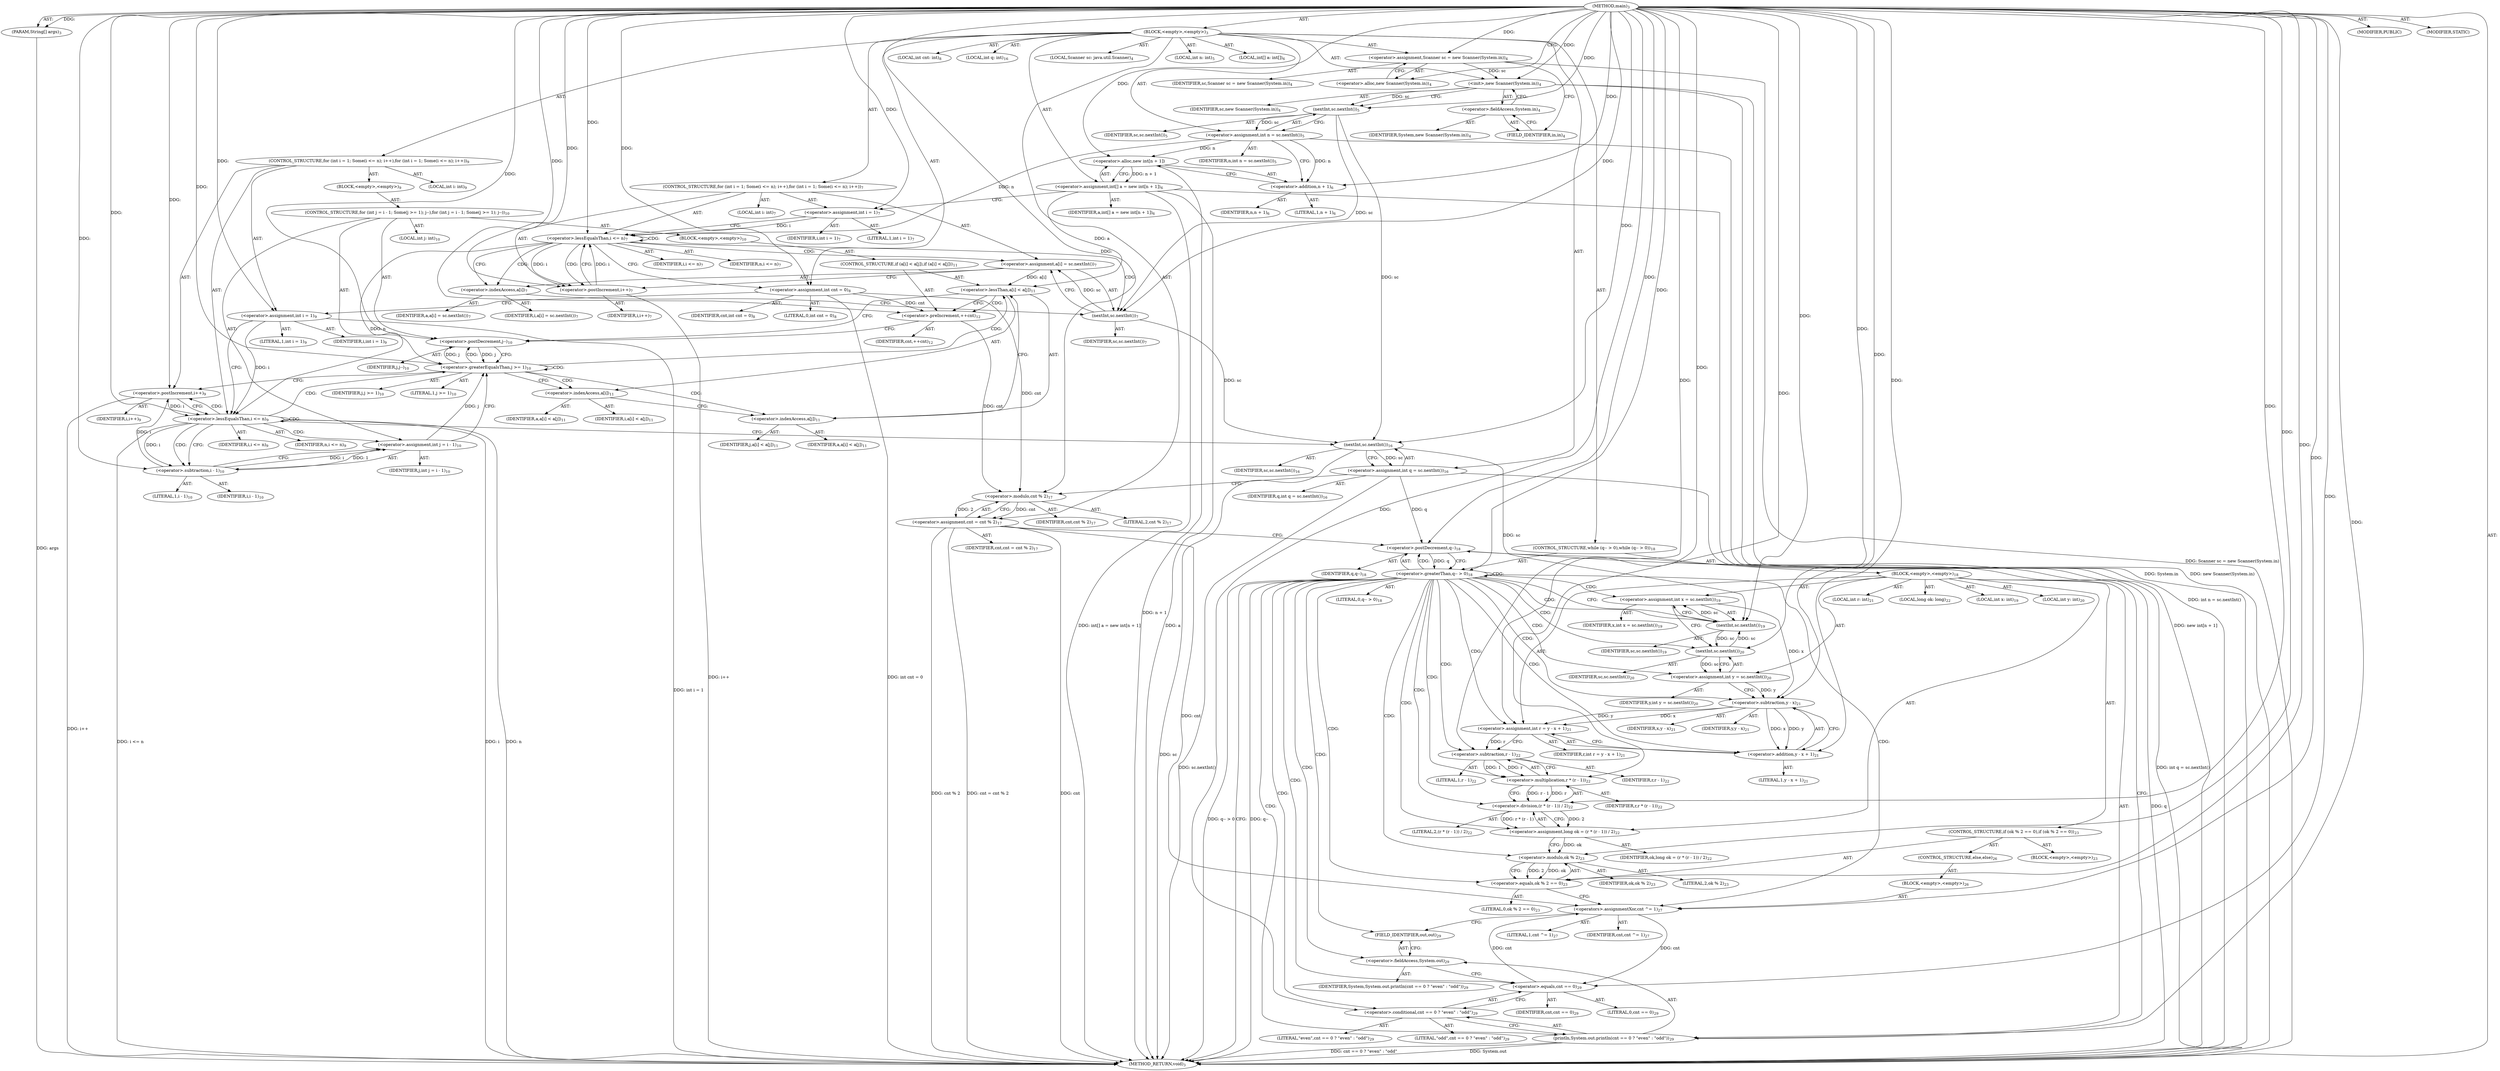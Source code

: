 digraph "main" {  
"19" [label = <(METHOD,main)<SUB>3</SUB>> ]
"20" [label = <(PARAM,String[] args)<SUB>3</SUB>> ]
"21" [label = <(BLOCK,&lt;empty&gt;,&lt;empty&gt;)<SUB>3</SUB>> ]
"4" [label = <(LOCAL,Scanner sc: java.util.Scanner)<SUB>4</SUB>> ]
"22" [label = <(&lt;operator&gt;.assignment,Scanner sc = new Scanner(System.in))<SUB>4</SUB>> ]
"23" [label = <(IDENTIFIER,sc,Scanner sc = new Scanner(System.in))<SUB>4</SUB>> ]
"24" [label = <(&lt;operator&gt;.alloc,new Scanner(System.in))<SUB>4</SUB>> ]
"25" [label = <(&lt;init&gt;,new Scanner(System.in))<SUB>4</SUB>> ]
"3" [label = <(IDENTIFIER,sc,new Scanner(System.in))<SUB>4</SUB>> ]
"26" [label = <(&lt;operator&gt;.fieldAccess,System.in)<SUB>4</SUB>> ]
"27" [label = <(IDENTIFIER,System,new Scanner(System.in))<SUB>4</SUB>> ]
"28" [label = <(FIELD_IDENTIFIER,in,in)<SUB>4</SUB>> ]
"29" [label = <(LOCAL,int n: int)<SUB>5</SUB>> ]
"30" [label = <(&lt;operator&gt;.assignment,int n = sc.nextInt())<SUB>5</SUB>> ]
"31" [label = <(IDENTIFIER,n,int n = sc.nextInt())<SUB>5</SUB>> ]
"32" [label = <(nextInt,sc.nextInt())<SUB>5</SUB>> ]
"33" [label = <(IDENTIFIER,sc,sc.nextInt())<SUB>5</SUB>> ]
"34" [label = <(LOCAL,int[] a: int[])<SUB>6</SUB>> ]
"35" [label = <(&lt;operator&gt;.assignment,int[] a = new int[n + 1])<SUB>6</SUB>> ]
"36" [label = <(IDENTIFIER,a,int[] a = new int[n + 1])<SUB>6</SUB>> ]
"37" [label = <(&lt;operator&gt;.alloc,new int[n + 1])> ]
"38" [label = <(&lt;operator&gt;.addition,n + 1)<SUB>6</SUB>> ]
"39" [label = <(IDENTIFIER,n,n + 1)<SUB>6</SUB>> ]
"40" [label = <(LITERAL,1,n + 1)<SUB>6</SUB>> ]
"41" [label = <(CONTROL_STRUCTURE,for (int i = 1; Some(i &lt;= n); i++),for (int i = 1; Some(i &lt;= n); i++))<SUB>7</SUB>> ]
"42" [label = <(LOCAL,int i: int)<SUB>7</SUB>> ]
"43" [label = <(&lt;operator&gt;.assignment,int i = 1)<SUB>7</SUB>> ]
"44" [label = <(IDENTIFIER,i,int i = 1)<SUB>7</SUB>> ]
"45" [label = <(LITERAL,1,int i = 1)<SUB>7</SUB>> ]
"46" [label = <(&lt;operator&gt;.lessEqualsThan,i &lt;= n)<SUB>7</SUB>> ]
"47" [label = <(IDENTIFIER,i,i &lt;= n)<SUB>7</SUB>> ]
"48" [label = <(IDENTIFIER,n,i &lt;= n)<SUB>7</SUB>> ]
"49" [label = <(&lt;operator&gt;.postIncrement,i++)<SUB>7</SUB>> ]
"50" [label = <(IDENTIFIER,i,i++)<SUB>7</SUB>> ]
"51" [label = <(&lt;operator&gt;.assignment,a[i] = sc.nextInt())<SUB>7</SUB>> ]
"52" [label = <(&lt;operator&gt;.indexAccess,a[i])<SUB>7</SUB>> ]
"53" [label = <(IDENTIFIER,a,a[i] = sc.nextInt())<SUB>7</SUB>> ]
"54" [label = <(IDENTIFIER,i,a[i] = sc.nextInt())<SUB>7</SUB>> ]
"55" [label = <(nextInt,sc.nextInt())<SUB>7</SUB>> ]
"56" [label = <(IDENTIFIER,sc,sc.nextInt())<SUB>7</SUB>> ]
"57" [label = <(LOCAL,int cnt: int)<SUB>8</SUB>> ]
"58" [label = <(&lt;operator&gt;.assignment,int cnt = 0)<SUB>8</SUB>> ]
"59" [label = <(IDENTIFIER,cnt,int cnt = 0)<SUB>8</SUB>> ]
"60" [label = <(LITERAL,0,int cnt = 0)<SUB>8</SUB>> ]
"61" [label = <(CONTROL_STRUCTURE,for (int i = 1; Some(i &lt;= n); i++),for (int i = 1; Some(i &lt;= n); i++))<SUB>9</SUB>> ]
"62" [label = <(LOCAL,int i: int)<SUB>9</SUB>> ]
"63" [label = <(&lt;operator&gt;.assignment,int i = 1)<SUB>9</SUB>> ]
"64" [label = <(IDENTIFIER,i,int i = 1)<SUB>9</SUB>> ]
"65" [label = <(LITERAL,1,int i = 1)<SUB>9</SUB>> ]
"66" [label = <(&lt;operator&gt;.lessEqualsThan,i &lt;= n)<SUB>9</SUB>> ]
"67" [label = <(IDENTIFIER,i,i &lt;= n)<SUB>9</SUB>> ]
"68" [label = <(IDENTIFIER,n,i &lt;= n)<SUB>9</SUB>> ]
"69" [label = <(&lt;operator&gt;.postIncrement,i++)<SUB>9</SUB>> ]
"70" [label = <(IDENTIFIER,i,i++)<SUB>9</SUB>> ]
"71" [label = <(BLOCK,&lt;empty&gt;,&lt;empty&gt;)<SUB>9</SUB>> ]
"72" [label = <(CONTROL_STRUCTURE,for (int j = i - 1; Some(j &gt;= 1); j--),for (int j = i - 1; Some(j &gt;= 1); j--))<SUB>10</SUB>> ]
"73" [label = <(LOCAL,int j: int)<SUB>10</SUB>> ]
"74" [label = <(&lt;operator&gt;.assignment,int j = i - 1)<SUB>10</SUB>> ]
"75" [label = <(IDENTIFIER,j,int j = i - 1)<SUB>10</SUB>> ]
"76" [label = <(&lt;operator&gt;.subtraction,i - 1)<SUB>10</SUB>> ]
"77" [label = <(IDENTIFIER,i,i - 1)<SUB>10</SUB>> ]
"78" [label = <(LITERAL,1,i - 1)<SUB>10</SUB>> ]
"79" [label = <(&lt;operator&gt;.greaterEqualsThan,j &gt;= 1)<SUB>10</SUB>> ]
"80" [label = <(IDENTIFIER,j,j &gt;= 1)<SUB>10</SUB>> ]
"81" [label = <(LITERAL,1,j &gt;= 1)<SUB>10</SUB>> ]
"82" [label = <(&lt;operator&gt;.postDecrement,j--)<SUB>10</SUB>> ]
"83" [label = <(IDENTIFIER,j,j--)<SUB>10</SUB>> ]
"84" [label = <(BLOCK,&lt;empty&gt;,&lt;empty&gt;)<SUB>10</SUB>> ]
"85" [label = <(CONTROL_STRUCTURE,if (a[i] &lt; a[j]),if (a[i] &lt; a[j]))<SUB>11</SUB>> ]
"86" [label = <(&lt;operator&gt;.lessThan,a[i] &lt; a[j])<SUB>11</SUB>> ]
"87" [label = <(&lt;operator&gt;.indexAccess,a[i])<SUB>11</SUB>> ]
"88" [label = <(IDENTIFIER,a,a[i] &lt; a[j])<SUB>11</SUB>> ]
"89" [label = <(IDENTIFIER,i,a[i] &lt; a[j])<SUB>11</SUB>> ]
"90" [label = <(&lt;operator&gt;.indexAccess,a[j])<SUB>11</SUB>> ]
"91" [label = <(IDENTIFIER,a,a[i] &lt; a[j])<SUB>11</SUB>> ]
"92" [label = <(IDENTIFIER,j,a[i] &lt; a[j])<SUB>11</SUB>> ]
"93" [label = <(&lt;operator&gt;.preIncrement,++cnt)<SUB>12</SUB>> ]
"94" [label = <(IDENTIFIER,cnt,++cnt)<SUB>12</SUB>> ]
"95" [label = <(LOCAL,int q: int)<SUB>16</SUB>> ]
"96" [label = <(&lt;operator&gt;.assignment,int q = sc.nextInt())<SUB>16</SUB>> ]
"97" [label = <(IDENTIFIER,q,int q = sc.nextInt())<SUB>16</SUB>> ]
"98" [label = <(nextInt,sc.nextInt())<SUB>16</SUB>> ]
"99" [label = <(IDENTIFIER,sc,sc.nextInt())<SUB>16</SUB>> ]
"100" [label = <(&lt;operator&gt;.assignment,cnt = cnt % 2)<SUB>17</SUB>> ]
"101" [label = <(IDENTIFIER,cnt,cnt = cnt % 2)<SUB>17</SUB>> ]
"102" [label = <(&lt;operator&gt;.modulo,cnt % 2)<SUB>17</SUB>> ]
"103" [label = <(IDENTIFIER,cnt,cnt % 2)<SUB>17</SUB>> ]
"104" [label = <(LITERAL,2,cnt % 2)<SUB>17</SUB>> ]
"105" [label = <(CONTROL_STRUCTURE,while (q-- &gt; 0),while (q-- &gt; 0))<SUB>18</SUB>> ]
"106" [label = <(&lt;operator&gt;.greaterThan,q-- &gt; 0)<SUB>18</SUB>> ]
"107" [label = <(&lt;operator&gt;.postDecrement,q--)<SUB>18</SUB>> ]
"108" [label = <(IDENTIFIER,q,q--)<SUB>18</SUB>> ]
"109" [label = <(LITERAL,0,q-- &gt; 0)<SUB>18</SUB>> ]
"110" [label = <(BLOCK,&lt;empty&gt;,&lt;empty&gt;)<SUB>18</SUB>> ]
"111" [label = <(LOCAL,int x: int)<SUB>19</SUB>> ]
"112" [label = <(&lt;operator&gt;.assignment,int x = sc.nextInt())<SUB>19</SUB>> ]
"113" [label = <(IDENTIFIER,x,int x = sc.nextInt())<SUB>19</SUB>> ]
"114" [label = <(nextInt,sc.nextInt())<SUB>19</SUB>> ]
"115" [label = <(IDENTIFIER,sc,sc.nextInt())<SUB>19</SUB>> ]
"116" [label = <(LOCAL,int y: int)<SUB>20</SUB>> ]
"117" [label = <(&lt;operator&gt;.assignment,int y = sc.nextInt())<SUB>20</SUB>> ]
"118" [label = <(IDENTIFIER,y,int y = sc.nextInt())<SUB>20</SUB>> ]
"119" [label = <(nextInt,sc.nextInt())<SUB>20</SUB>> ]
"120" [label = <(IDENTIFIER,sc,sc.nextInt())<SUB>20</SUB>> ]
"121" [label = <(LOCAL,int r: int)<SUB>21</SUB>> ]
"122" [label = <(&lt;operator&gt;.assignment,int r = y - x + 1)<SUB>21</SUB>> ]
"123" [label = <(IDENTIFIER,r,int r = y - x + 1)<SUB>21</SUB>> ]
"124" [label = <(&lt;operator&gt;.addition,y - x + 1)<SUB>21</SUB>> ]
"125" [label = <(&lt;operator&gt;.subtraction,y - x)<SUB>21</SUB>> ]
"126" [label = <(IDENTIFIER,y,y - x)<SUB>21</SUB>> ]
"127" [label = <(IDENTIFIER,x,y - x)<SUB>21</SUB>> ]
"128" [label = <(LITERAL,1,y - x + 1)<SUB>21</SUB>> ]
"129" [label = <(LOCAL,long ok: long)<SUB>22</SUB>> ]
"130" [label = <(&lt;operator&gt;.assignment,long ok = (r * (r - 1)) / 2)<SUB>22</SUB>> ]
"131" [label = <(IDENTIFIER,ok,long ok = (r * (r - 1)) / 2)<SUB>22</SUB>> ]
"132" [label = <(&lt;operator&gt;.division,(r * (r - 1)) / 2)<SUB>22</SUB>> ]
"133" [label = <(&lt;operator&gt;.multiplication,r * (r - 1))<SUB>22</SUB>> ]
"134" [label = <(IDENTIFIER,r,r * (r - 1))<SUB>22</SUB>> ]
"135" [label = <(&lt;operator&gt;.subtraction,r - 1)<SUB>22</SUB>> ]
"136" [label = <(IDENTIFIER,r,r - 1)<SUB>22</SUB>> ]
"137" [label = <(LITERAL,1,r - 1)<SUB>22</SUB>> ]
"138" [label = <(LITERAL,2,(r * (r - 1)) / 2)<SUB>22</SUB>> ]
"139" [label = <(CONTROL_STRUCTURE,if (ok % 2 == 0),if (ok % 2 == 0))<SUB>23</SUB>> ]
"140" [label = <(&lt;operator&gt;.equals,ok % 2 == 0)<SUB>23</SUB>> ]
"141" [label = <(&lt;operator&gt;.modulo,ok % 2)<SUB>23</SUB>> ]
"142" [label = <(IDENTIFIER,ok,ok % 2)<SUB>23</SUB>> ]
"143" [label = <(LITERAL,2,ok % 2)<SUB>23</SUB>> ]
"144" [label = <(LITERAL,0,ok % 2 == 0)<SUB>23</SUB>> ]
"145" [label = <(BLOCK,&lt;empty&gt;,&lt;empty&gt;)<SUB>23</SUB>> ]
"146" [label = <(CONTROL_STRUCTURE,else,else)<SUB>26</SUB>> ]
"147" [label = <(BLOCK,&lt;empty&gt;,&lt;empty&gt;)<SUB>26</SUB>> ]
"148" [label = <(&lt;operators&gt;.assignmentXor,cnt ^= 1)<SUB>27</SUB>> ]
"149" [label = <(IDENTIFIER,cnt,cnt ^= 1)<SUB>27</SUB>> ]
"150" [label = <(LITERAL,1,cnt ^= 1)<SUB>27</SUB>> ]
"151" [label = <(println,System.out.println(cnt == 0 ? &quot;even&quot; : &quot;odd&quot;))<SUB>29</SUB>> ]
"152" [label = <(&lt;operator&gt;.fieldAccess,System.out)<SUB>29</SUB>> ]
"153" [label = <(IDENTIFIER,System,System.out.println(cnt == 0 ? &quot;even&quot; : &quot;odd&quot;))<SUB>29</SUB>> ]
"154" [label = <(FIELD_IDENTIFIER,out,out)<SUB>29</SUB>> ]
"155" [label = <(&lt;operator&gt;.conditional,cnt == 0 ? &quot;even&quot; : &quot;odd&quot;)<SUB>29</SUB>> ]
"156" [label = <(&lt;operator&gt;.equals,cnt == 0)<SUB>29</SUB>> ]
"157" [label = <(IDENTIFIER,cnt,cnt == 0)<SUB>29</SUB>> ]
"158" [label = <(LITERAL,0,cnt == 0)<SUB>29</SUB>> ]
"159" [label = <(LITERAL,&quot;even&quot;,cnt == 0 ? &quot;even&quot; : &quot;odd&quot;)<SUB>29</SUB>> ]
"160" [label = <(LITERAL,&quot;odd&quot;,cnt == 0 ? &quot;even&quot; : &quot;odd&quot;)<SUB>29</SUB>> ]
"161" [label = <(MODIFIER,PUBLIC)> ]
"162" [label = <(MODIFIER,STATIC)> ]
"163" [label = <(METHOD_RETURN,void)<SUB>3</SUB>> ]
  "19" -> "20"  [ label = "AST: "] 
  "19" -> "21"  [ label = "AST: "] 
  "19" -> "161"  [ label = "AST: "] 
  "19" -> "162"  [ label = "AST: "] 
  "19" -> "163"  [ label = "AST: "] 
  "21" -> "4"  [ label = "AST: "] 
  "21" -> "22"  [ label = "AST: "] 
  "21" -> "25"  [ label = "AST: "] 
  "21" -> "29"  [ label = "AST: "] 
  "21" -> "30"  [ label = "AST: "] 
  "21" -> "34"  [ label = "AST: "] 
  "21" -> "35"  [ label = "AST: "] 
  "21" -> "41"  [ label = "AST: "] 
  "21" -> "57"  [ label = "AST: "] 
  "21" -> "58"  [ label = "AST: "] 
  "21" -> "61"  [ label = "AST: "] 
  "21" -> "95"  [ label = "AST: "] 
  "21" -> "96"  [ label = "AST: "] 
  "21" -> "100"  [ label = "AST: "] 
  "21" -> "105"  [ label = "AST: "] 
  "22" -> "23"  [ label = "AST: "] 
  "22" -> "24"  [ label = "AST: "] 
  "25" -> "3"  [ label = "AST: "] 
  "25" -> "26"  [ label = "AST: "] 
  "26" -> "27"  [ label = "AST: "] 
  "26" -> "28"  [ label = "AST: "] 
  "30" -> "31"  [ label = "AST: "] 
  "30" -> "32"  [ label = "AST: "] 
  "32" -> "33"  [ label = "AST: "] 
  "35" -> "36"  [ label = "AST: "] 
  "35" -> "37"  [ label = "AST: "] 
  "37" -> "38"  [ label = "AST: "] 
  "38" -> "39"  [ label = "AST: "] 
  "38" -> "40"  [ label = "AST: "] 
  "41" -> "42"  [ label = "AST: "] 
  "41" -> "43"  [ label = "AST: "] 
  "41" -> "46"  [ label = "AST: "] 
  "41" -> "49"  [ label = "AST: "] 
  "41" -> "51"  [ label = "AST: "] 
  "43" -> "44"  [ label = "AST: "] 
  "43" -> "45"  [ label = "AST: "] 
  "46" -> "47"  [ label = "AST: "] 
  "46" -> "48"  [ label = "AST: "] 
  "49" -> "50"  [ label = "AST: "] 
  "51" -> "52"  [ label = "AST: "] 
  "51" -> "55"  [ label = "AST: "] 
  "52" -> "53"  [ label = "AST: "] 
  "52" -> "54"  [ label = "AST: "] 
  "55" -> "56"  [ label = "AST: "] 
  "58" -> "59"  [ label = "AST: "] 
  "58" -> "60"  [ label = "AST: "] 
  "61" -> "62"  [ label = "AST: "] 
  "61" -> "63"  [ label = "AST: "] 
  "61" -> "66"  [ label = "AST: "] 
  "61" -> "69"  [ label = "AST: "] 
  "61" -> "71"  [ label = "AST: "] 
  "63" -> "64"  [ label = "AST: "] 
  "63" -> "65"  [ label = "AST: "] 
  "66" -> "67"  [ label = "AST: "] 
  "66" -> "68"  [ label = "AST: "] 
  "69" -> "70"  [ label = "AST: "] 
  "71" -> "72"  [ label = "AST: "] 
  "72" -> "73"  [ label = "AST: "] 
  "72" -> "74"  [ label = "AST: "] 
  "72" -> "79"  [ label = "AST: "] 
  "72" -> "82"  [ label = "AST: "] 
  "72" -> "84"  [ label = "AST: "] 
  "74" -> "75"  [ label = "AST: "] 
  "74" -> "76"  [ label = "AST: "] 
  "76" -> "77"  [ label = "AST: "] 
  "76" -> "78"  [ label = "AST: "] 
  "79" -> "80"  [ label = "AST: "] 
  "79" -> "81"  [ label = "AST: "] 
  "82" -> "83"  [ label = "AST: "] 
  "84" -> "85"  [ label = "AST: "] 
  "85" -> "86"  [ label = "AST: "] 
  "85" -> "93"  [ label = "AST: "] 
  "86" -> "87"  [ label = "AST: "] 
  "86" -> "90"  [ label = "AST: "] 
  "87" -> "88"  [ label = "AST: "] 
  "87" -> "89"  [ label = "AST: "] 
  "90" -> "91"  [ label = "AST: "] 
  "90" -> "92"  [ label = "AST: "] 
  "93" -> "94"  [ label = "AST: "] 
  "96" -> "97"  [ label = "AST: "] 
  "96" -> "98"  [ label = "AST: "] 
  "98" -> "99"  [ label = "AST: "] 
  "100" -> "101"  [ label = "AST: "] 
  "100" -> "102"  [ label = "AST: "] 
  "102" -> "103"  [ label = "AST: "] 
  "102" -> "104"  [ label = "AST: "] 
  "105" -> "106"  [ label = "AST: "] 
  "105" -> "110"  [ label = "AST: "] 
  "106" -> "107"  [ label = "AST: "] 
  "106" -> "109"  [ label = "AST: "] 
  "107" -> "108"  [ label = "AST: "] 
  "110" -> "111"  [ label = "AST: "] 
  "110" -> "112"  [ label = "AST: "] 
  "110" -> "116"  [ label = "AST: "] 
  "110" -> "117"  [ label = "AST: "] 
  "110" -> "121"  [ label = "AST: "] 
  "110" -> "122"  [ label = "AST: "] 
  "110" -> "129"  [ label = "AST: "] 
  "110" -> "130"  [ label = "AST: "] 
  "110" -> "139"  [ label = "AST: "] 
  "110" -> "151"  [ label = "AST: "] 
  "112" -> "113"  [ label = "AST: "] 
  "112" -> "114"  [ label = "AST: "] 
  "114" -> "115"  [ label = "AST: "] 
  "117" -> "118"  [ label = "AST: "] 
  "117" -> "119"  [ label = "AST: "] 
  "119" -> "120"  [ label = "AST: "] 
  "122" -> "123"  [ label = "AST: "] 
  "122" -> "124"  [ label = "AST: "] 
  "124" -> "125"  [ label = "AST: "] 
  "124" -> "128"  [ label = "AST: "] 
  "125" -> "126"  [ label = "AST: "] 
  "125" -> "127"  [ label = "AST: "] 
  "130" -> "131"  [ label = "AST: "] 
  "130" -> "132"  [ label = "AST: "] 
  "132" -> "133"  [ label = "AST: "] 
  "132" -> "138"  [ label = "AST: "] 
  "133" -> "134"  [ label = "AST: "] 
  "133" -> "135"  [ label = "AST: "] 
  "135" -> "136"  [ label = "AST: "] 
  "135" -> "137"  [ label = "AST: "] 
  "139" -> "140"  [ label = "AST: "] 
  "139" -> "145"  [ label = "AST: "] 
  "139" -> "146"  [ label = "AST: "] 
  "140" -> "141"  [ label = "AST: "] 
  "140" -> "144"  [ label = "AST: "] 
  "141" -> "142"  [ label = "AST: "] 
  "141" -> "143"  [ label = "AST: "] 
  "146" -> "147"  [ label = "AST: "] 
  "147" -> "148"  [ label = "AST: "] 
  "148" -> "149"  [ label = "AST: "] 
  "148" -> "150"  [ label = "AST: "] 
  "151" -> "152"  [ label = "AST: "] 
  "151" -> "155"  [ label = "AST: "] 
  "152" -> "153"  [ label = "AST: "] 
  "152" -> "154"  [ label = "AST: "] 
  "155" -> "156"  [ label = "AST: "] 
  "155" -> "159"  [ label = "AST: "] 
  "155" -> "160"  [ label = "AST: "] 
  "156" -> "157"  [ label = "AST: "] 
  "156" -> "158"  [ label = "AST: "] 
  "22" -> "28"  [ label = "CFG: "] 
  "25" -> "32"  [ label = "CFG: "] 
  "30" -> "38"  [ label = "CFG: "] 
  "35" -> "43"  [ label = "CFG: "] 
  "58" -> "63"  [ label = "CFG: "] 
  "96" -> "102"  [ label = "CFG: "] 
  "100" -> "107"  [ label = "CFG: "] 
  "24" -> "22"  [ label = "CFG: "] 
  "26" -> "25"  [ label = "CFG: "] 
  "32" -> "30"  [ label = "CFG: "] 
  "37" -> "35"  [ label = "CFG: "] 
  "43" -> "46"  [ label = "CFG: "] 
  "46" -> "52"  [ label = "CFG: "] 
  "46" -> "58"  [ label = "CFG: "] 
  "49" -> "46"  [ label = "CFG: "] 
  "51" -> "49"  [ label = "CFG: "] 
  "63" -> "66"  [ label = "CFG: "] 
  "66" -> "76"  [ label = "CFG: "] 
  "66" -> "98"  [ label = "CFG: "] 
  "69" -> "66"  [ label = "CFG: "] 
  "98" -> "96"  [ label = "CFG: "] 
  "102" -> "100"  [ label = "CFG: "] 
  "106" -> "163"  [ label = "CFG: "] 
  "106" -> "114"  [ label = "CFG: "] 
  "28" -> "26"  [ label = "CFG: "] 
  "38" -> "37"  [ label = "CFG: "] 
  "52" -> "55"  [ label = "CFG: "] 
  "55" -> "51"  [ label = "CFG: "] 
  "107" -> "106"  [ label = "CFG: "] 
  "112" -> "119"  [ label = "CFG: "] 
  "117" -> "125"  [ label = "CFG: "] 
  "122" -> "135"  [ label = "CFG: "] 
  "130" -> "141"  [ label = "CFG: "] 
  "151" -> "107"  [ label = "CFG: "] 
  "74" -> "79"  [ label = "CFG: "] 
  "79" -> "87"  [ label = "CFG: "] 
  "79" -> "69"  [ label = "CFG: "] 
  "82" -> "79"  [ label = "CFG: "] 
  "114" -> "112"  [ label = "CFG: "] 
  "119" -> "117"  [ label = "CFG: "] 
  "124" -> "122"  [ label = "CFG: "] 
  "132" -> "130"  [ label = "CFG: "] 
  "140" -> "148"  [ label = "CFG: "] 
  "152" -> "156"  [ label = "CFG: "] 
  "155" -> "151"  [ label = "CFG: "] 
  "76" -> "74"  [ label = "CFG: "] 
  "125" -> "124"  [ label = "CFG: "] 
  "133" -> "132"  [ label = "CFG: "] 
  "141" -> "140"  [ label = "CFG: "] 
  "154" -> "152"  [ label = "CFG: "] 
  "156" -> "155"  [ label = "CFG: "] 
  "86" -> "93"  [ label = "CFG: "] 
  "86" -> "82"  [ label = "CFG: "] 
  "93" -> "82"  [ label = "CFG: "] 
  "135" -> "133"  [ label = "CFG: "] 
  "148" -> "154"  [ label = "CFG: "] 
  "87" -> "90"  [ label = "CFG: "] 
  "90" -> "86"  [ label = "CFG: "] 
  "19" -> "24"  [ label = "CFG: "] 
  "20" -> "163"  [ label = "DDG: args"] 
  "22" -> "163"  [ label = "DDG: Scanner sc = new Scanner(System.in)"] 
  "25" -> "163"  [ label = "DDG: System.in"] 
  "25" -> "163"  [ label = "DDG: new Scanner(System.in)"] 
  "30" -> "163"  [ label = "DDG: int n = sc.nextInt()"] 
  "35" -> "163"  [ label = "DDG: a"] 
  "37" -> "163"  [ label = "DDG: n + 1"] 
  "35" -> "163"  [ label = "DDG: new int[n + 1]"] 
  "35" -> "163"  [ label = "DDG: int[] a = new int[n + 1]"] 
  "58" -> "163"  [ label = "DDG: int cnt = 0"] 
  "63" -> "163"  [ label = "DDG: int i = 1"] 
  "66" -> "163"  [ label = "DDG: i"] 
  "66" -> "163"  [ label = "DDG: n"] 
  "66" -> "163"  [ label = "DDG: i &lt;= n"] 
  "98" -> "163"  [ label = "DDG: sc"] 
  "96" -> "163"  [ label = "DDG: sc.nextInt()"] 
  "96" -> "163"  [ label = "DDG: int q = sc.nextInt()"] 
  "100" -> "163"  [ label = "DDG: cnt"] 
  "100" -> "163"  [ label = "DDG: cnt % 2"] 
  "100" -> "163"  [ label = "DDG: cnt = cnt % 2"] 
  "107" -> "163"  [ label = "DDG: q"] 
  "106" -> "163"  [ label = "DDG: q--"] 
  "106" -> "163"  [ label = "DDG: q-- &gt; 0"] 
  "151" -> "163"  [ label = "DDG: System.out"] 
  "151" -> "163"  [ label = "DDG: cnt == 0 ? &quot;even&quot; : &quot;odd&quot;"] 
  "69" -> "163"  [ label = "DDG: i++"] 
  "49" -> "163"  [ label = "DDG: i++"] 
  "19" -> "20"  [ label = "DDG: "] 
  "19" -> "22"  [ label = "DDG: "] 
  "32" -> "30"  [ label = "DDG: sc"] 
  "37" -> "35"  [ label = "DDG: n + 1"] 
  "19" -> "58"  [ label = "DDG: "] 
  "98" -> "96"  [ label = "DDG: sc"] 
  "102" -> "100"  [ label = "DDG: cnt"] 
  "102" -> "100"  [ label = "DDG: 2"] 
  "22" -> "25"  [ label = "DDG: sc"] 
  "19" -> "25"  [ label = "DDG: "] 
  "19" -> "43"  [ label = "DDG: "] 
  "55" -> "51"  [ label = "DDG: sc"] 
  "19" -> "63"  [ label = "DDG: "] 
  "25" -> "32"  [ label = "DDG: sc"] 
  "19" -> "32"  [ label = "DDG: "] 
  "30" -> "37"  [ label = "DDG: n"] 
  "19" -> "37"  [ label = "DDG: "] 
  "43" -> "46"  [ label = "DDG: i"] 
  "49" -> "46"  [ label = "DDG: i"] 
  "19" -> "46"  [ label = "DDG: "] 
  "30" -> "46"  [ label = "DDG: n"] 
  "46" -> "49"  [ label = "DDG: i"] 
  "19" -> "49"  [ label = "DDG: "] 
  "63" -> "66"  [ label = "DDG: i"] 
  "69" -> "66"  [ label = "DDG: i"] 
  "19" -> "66"  [ label = "DDG: "] 
  "46" -> "66"  [ label = "DDG: n"] 
  "76" -> "69"  [ label = "DDG: i"] 
  "19" -> "69"  [ label = "DDG: "] 
  "32" -> "98"  [ label = "DDG: sc"] 
  "55" -> "98"  [ label = "DDG: sc"] 
  "19" -> "98"  [ label = "DDG: "] 
  "58" -> "102"  [ label = "DDG: cnt"] 
  "93" -> "102"  [ label = "DDG: cnt"] 
  "19" -> "102"  [ label = "DDG: "] 
  "107" -> "106"  [ label = "DDG: q"] 
  "19" -> "106"  [ label = "DDG: "] 
  "114" -> "112"  [ label = "DDG: sc"] 
  "119" -> "117"  [ label = "DDG: sc"] 
  "125" -> "122"  [ label = "DDG: y"] 
  "125" -> "122"  [ label = "DDG: x"] 
  "19" -> "122"  [ label = "DDG: "] 
  "132" -> "130"  [ label = "DDG: r * (r - 1)"] 
  "132" -> "130"  [ label = "DDG: 2"] 
  "30" -> "38"  [ label = "DDG: n"] 
  "19" -> "38"  [ label = "DDG: "] 
  "32" -> "55"  [ label = "DDG: sc"] 
  "19" -> "55"  [ label = "DDG: "] 
  "76" -> "74"  [ label = "DDG: i"] 
  "76" -> "74"  [ label = "DDG: 1"] 
  "96" -> "107"  [ label = "DDG: q"] 
  "19" -> "107"  [ label = "DDG: "] 
  "19" -> "151"  [ label = "DDG: "] 
  "74" -> "79"  [ label = "DDG: j"] 
  "82" -> "79"  [ label = "DDG: j"] 
  "19" -> "79"  [ label = "DDG: "] 
  "79" -> "82"  [ label = "DDG: j"] 
  "19" -> "82"  [ label = "DDG: "] 
  "98" -> "114"  [ label = "DDG: sc"] 
  "119" -> "114"  [ label = "DDG: sc"] 
  "19" -> "114"  [ label = "DDG: "] 
  "114" -> "119"  [ label = "DDG: sc"] 
  "19" -> "119"  [ label = "DDG: "] 
  "125" -> "124"  [ label = "DDG: y"] 
  "125" -> "124"  [ label = "DDG: x"] 
  "19" -> "124"  [ label = "DDG: "] 
  "133" -> "132"  [ label = "DDG: r"] 
  "133" -> "132"  [ label = "DDG: r - 1"] 
  "19" -> "132"  [ label = "DDG: "] 
  "141" -> "140"  [ label = "DDG: ok"] 
  "141" -> "140"  [ label = "DDG: 2"] 
  "19" -> "140"  [ label = "DDG: "] 
  "19" -> "155"  [ label = "DDG: "] 
  "66" -> "76"  [ label = "DDG: i"] 
  "19" -> "76"  [ label = "DDG: "] 
  "117" -> "125"  [ label = "DDG: y"] 
  "19" -> "125"  [ label = "DDG: "] 
  "112" -> "125"  [ label = "DDG: x"] 
  "135" -> "133"  [ label = "DDG: r"] 
  "19" -> "133"  [ label = "DDG: "] 
  "135" -> "133"  [ label = "DDG: 1"] 
  "130" -> "141"  [ label = "DDG: ok"] 
  "19" -> "141"  [ label = "DDG: "] 
  "19" -> "148"  [ label = "DDG: "] 
  "148" -> "156"  [ label = "DDG: cnt"] 
  "19" -> "156"  [ label = "DDG: "] 
  "35" -> "86"  [ label = "DDG: a"] 
  "51" -> "86"  [ label = "DDG: a[i]"] 
  "58" -> "93"  [ label = "DDG: cnt"] 
  "19" -> "93"  [ label = "DDG: "] 
  "122" -> "135"  [ label = "DDG: r"] 
  "19" -> "135"  [ label = "DDG: "] 
  "100" -> "148"  [ label = "DDG: cnt"] 
  "156" -> "148"  [ label = "DDG: cnt"] 
  "46" -> "49"  [ label = "CDG: "] 
  "46" -> "51"  [ label = "CDG: "] 
  "46" -> "52"  [ label = "CDG: "] 
  "46" -> "46"  [ label = "CDG: "] 
  "46" -> "55"  [ label = "CDG: "] 
  "66" -> "66"  [ label = "CDG: "] 
  "66" -> "69"  [ label = "CDG: "] 
  "66" -> "74"  [ label = "CDG: "] 
  "66" -> "76"  [ label = "CDG: "] 
  "66" -> "79"  [ label = "CDG: "] 
  "106" -> "107"  [ label = "CDG: "] 
  "106" -> "141"  [ label = "CDG: "] 
  "106" -> "154"  [ label = "CDG: "] 
  "106" -> "122"  [ label = "CDG: "] 
  "106" -> "114"  [ label = "CDG: "] 
  "106" -> "132"  [ label = "CDG: "] 
  "106" -> "151"  [ label = "CDG: "] 
  "106" -> "119"  [ label = "CDG: "] 
  "106" -> "106"  [ label = "CDG: "] 
  "106" -> "112"  [ label = "CDG: "] 
  "106" -> "140"  [ label = "CDG: "] 
  "106" -> "148"  [ label = "CDG: "] 
  "106" -> "152"  [ label = "CDG: "] 
  "106" -> "130"  [ label = "CDG: "] 
  "106" -> "135"  [ label = "CDG: "] 
  "106" -> "117"  [ label = "CDG: "] 
  "106" -> "155"  [ label = "CDG: "] 
  "106" -> "156"  [ label = "CDG: "] 
  "106" -> "124"  [ label = "CDG: "] 
  "106" -> "125"  [ label = "CDG: "] 
  "106" -> "133"  [ label = "CDG: "] 
  "79" -> "87"  [ label = "CDG: "] 
  "79" -> "82"  [ label = "CDG: "] 
  "79" -> "90"  [ label = "CDG: "] 
  "79" -> "79"  [ label = "CDG: "] 
  "79" -> "86"  [ label = "CDG: "] 
  "86" -> "93"  [ label = "CDG: "] 
}
